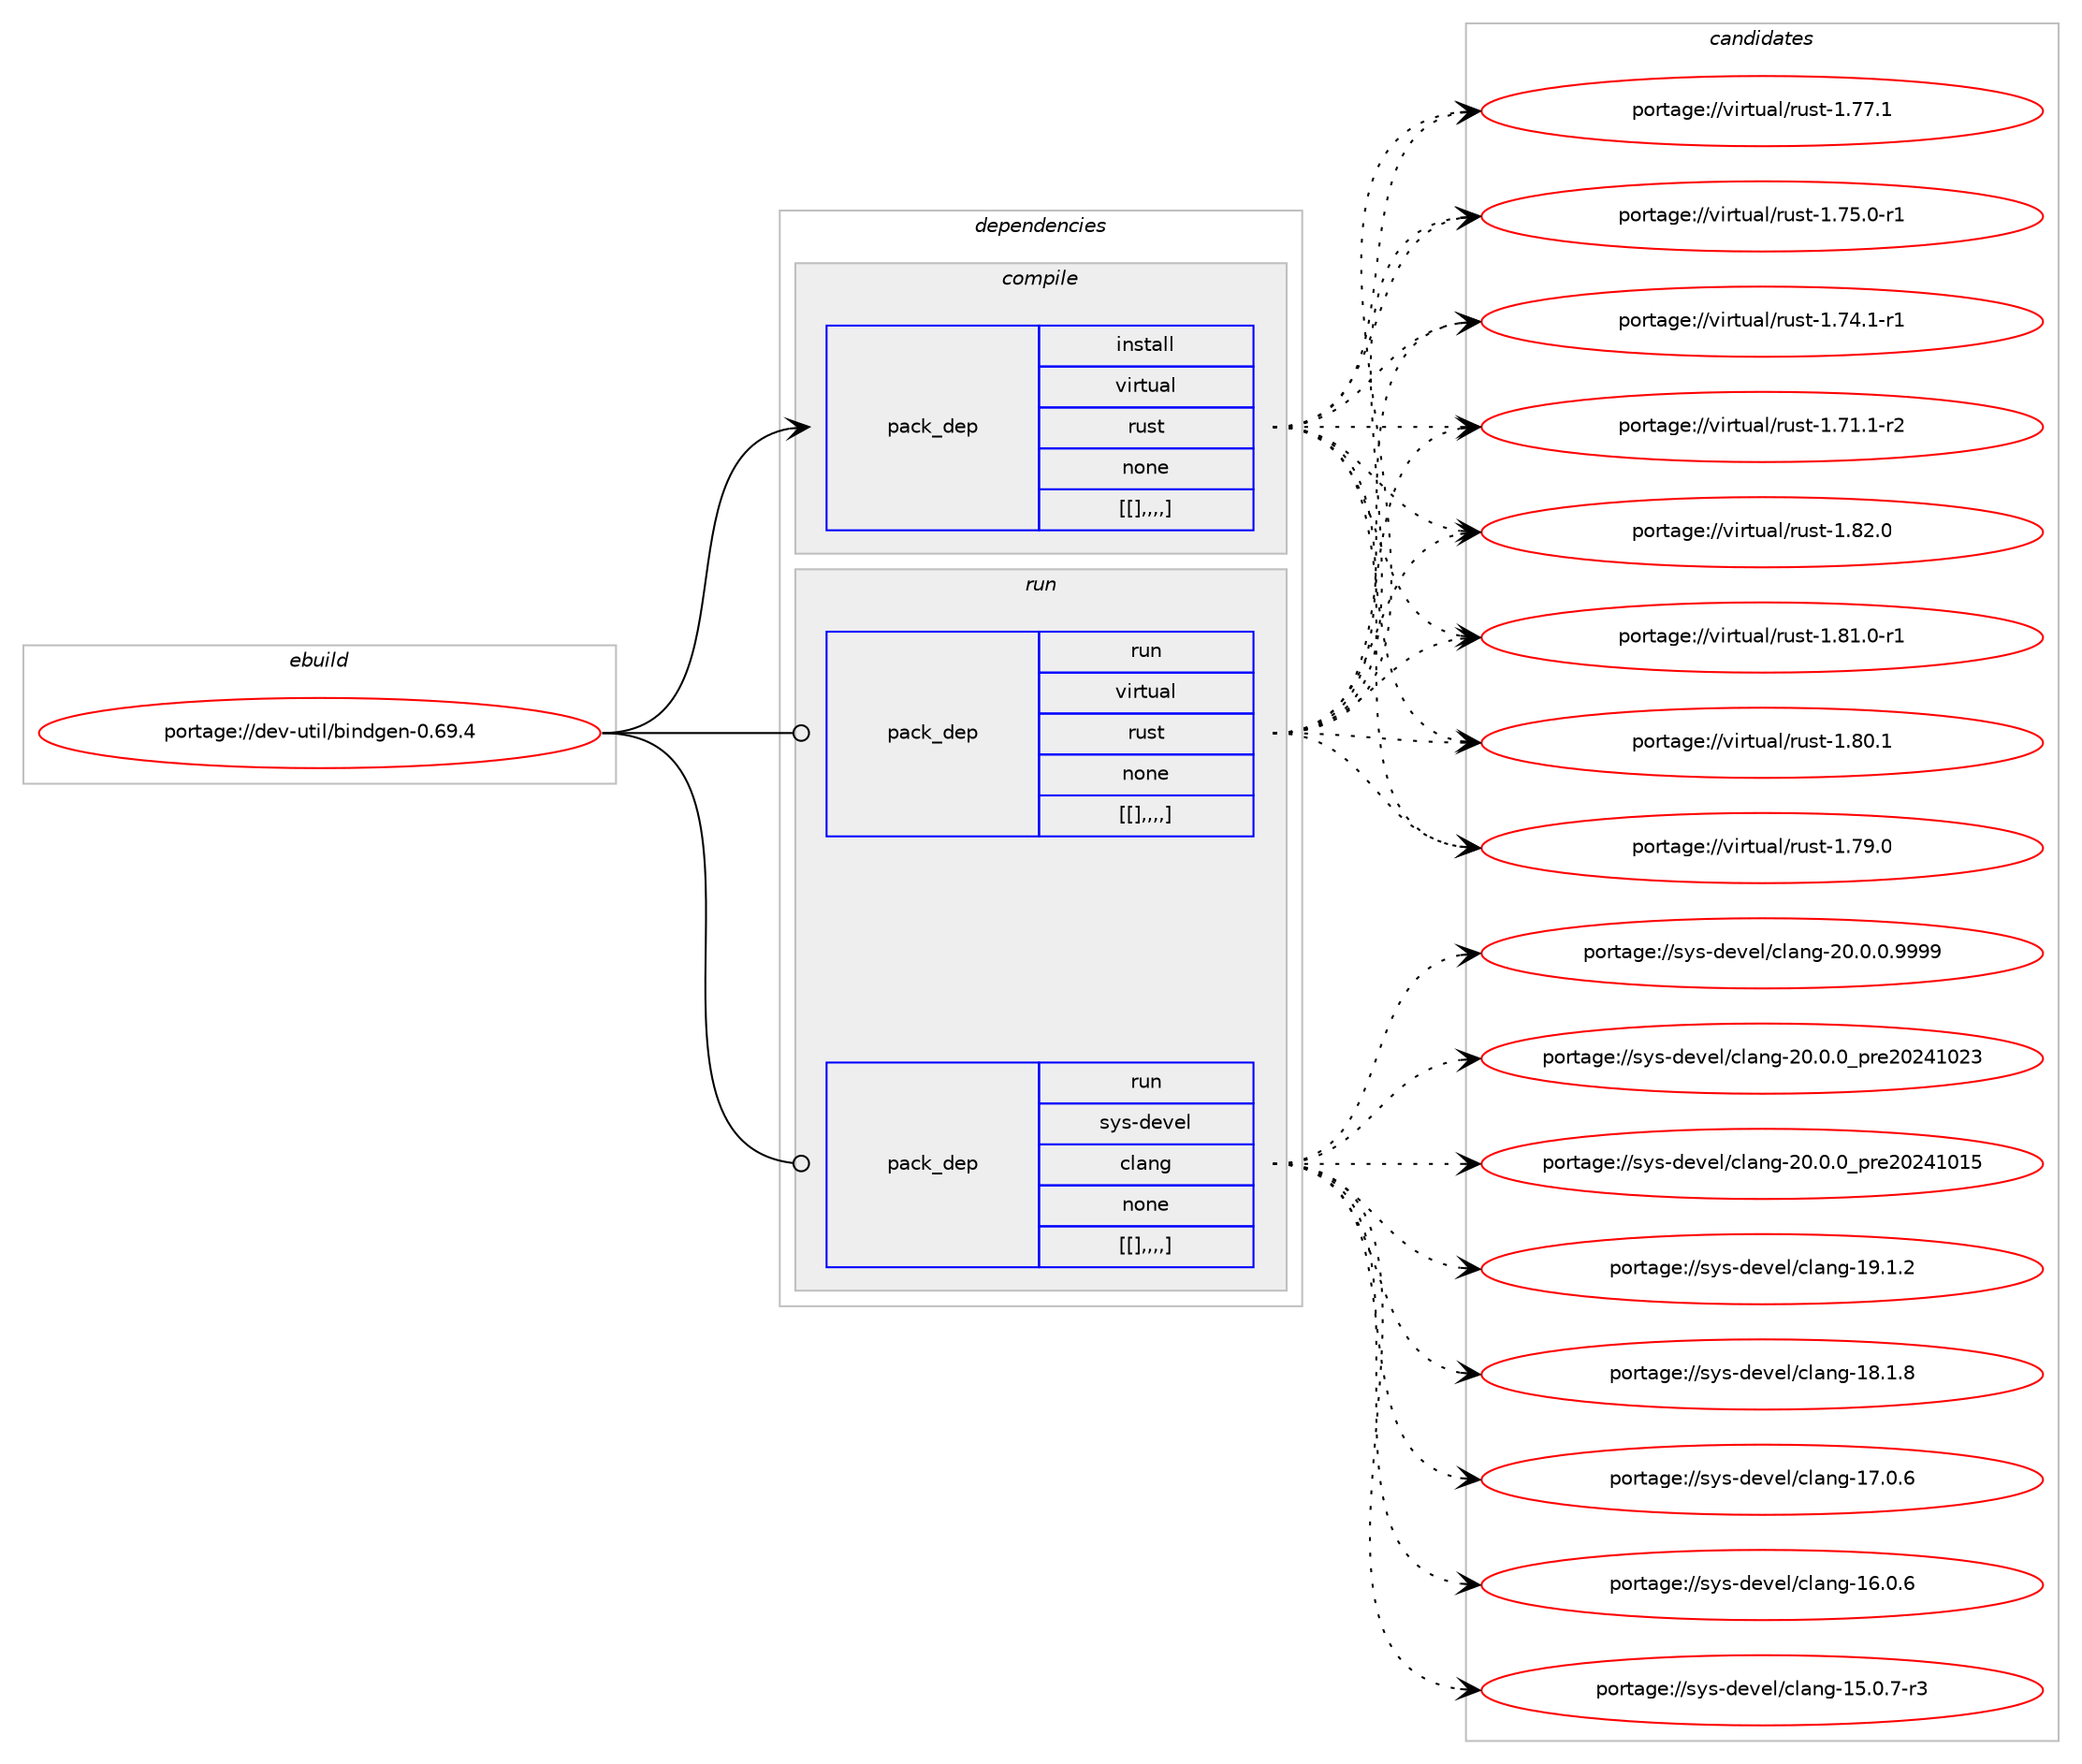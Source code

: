 digraph prolog {

# *************
# Graph options
# *************

newrank=true;
concentrate=true;
compound=true;
graph [rankdir=LR,fontname=Helvetica,fontsize=10,ranksep=1.5];#, ranksep=2.5, nodesep=0.2];
edge  [arrowhead=vee];
node  [fontname=Helvetica,fontsize=10];

# **********
# The ebuild
# **********

subgraph cluster_leftcol {
color=gray;
label=<<i>ebuild</i>>;
id [label="portage://dev-util/bindgen-0.69.4", color=red, width=4, href="../dev-util/bindgen-0.69.4.svg"];
}

# ****************
# The dependencies
# ****************

subgraph cluster_midcol {
color=gray;
label=<<i>dependencies</i>>;
subgraph cluster_compile {
fillcolor="#eeeeee";
style=filled;
label=<<i>compile</i>>;
subgraph pack157688 {
dependency223303 [label=<<TABLE BORDER="0" CELLBORDER="1" CELLSPACING="0" CELLPADDING="4" WIDTH="220"><TR><TD ROWSPAN="6" CELLPADDING="30">pack_dep</TD></TR><TR><TD WIDTH="110">install</TD></TR><TR><TD>virtual</TD></TR><TR><TD>rust</TD></TR><TR><TD>none</TD></TR><TR><TD>[[],,,,]</TD></TR></TABLE>>, shape=none, color=blue];
}
id:e -> dependency223303:w [weight=20,style="solid",arrowhead="vee"];
}
subgraph cluster_compileandrun {
fillcolor="#eeeeee";
style=filled;
label=<<i>compile and run</i>>;
}
subgraph cluster_run {
fillcolor="#eeeeee";
style=filled;
label=<<i>run</i>>;
subgraph pack157695 {
dependency223317 [label=<<TABLE BORDER="0" CELLBORDER="1" CELLSPACING="0" CELLPADDING="4" WIDTH="220"><TR><TD ROWSPAN="6" CELLPADDING="30">pack_dep</TD></TR><TR><TD WIDTH="110">run</TD></TR><TR><TD>sys-devel</TD></TR><TR><TD>clang</TD></TR><TR><TD>none</TD></TR><TR><TD>[[],,,,]</TD></TR></TABLE>>, shape=none, color=blue];
}
id:e -> dependency223317:w [weight=20,style="solid",arrowhead="odot"];
subgraph pack157707 {
dependency223328 [label=<<TABLE BORDER="0" CELLBORDER="1" CELLSPACING="0" CELLPADDING="4" WIDTH="220"><TR><TD ROWSPAN="6" CELLPADDING="30">pack_dep</TD></TR><TR><TD WIDTH="110">run</TD></TR><TR><TD>virtual</TD></TR><TR><TD>rust</TD></TR><TR><TD>none</TD></TR><TR><TD>[[],,,,]</TD></TR></TABLE>>, shape=none, color=blue];
}
id:e -> dependency223328:w [weight=20,style="solid",arrowhead="odot"];
}
}

# **************
# The candidates
# **************

subgraph cluster_choices {
rank=same;
color=gray;
label=<<i>candidates</i>>;

subgraph choice157592 {
color=black;
nodesep=1;
choice118105114116117971084711411711511645494656504648 [label="portage://virtual/rust-1.82.0", color=red, width=4,href="../virtual/rust-1.82.0.svg"];
choice1181051141161179710847114117115116454946564946484511449 [label="portage://virtual/rust-1.81.0-r1", color=red, width=4,href="../virtual/rust-1.81.0-r1.svg"];
choice118105114116117971084711411711511645494656484649 [label="portage://virtual/rust-1.80.1", color=red, width=4,href="../virtual/rust-1.80.1.svg"];
choice118105114116117971084711411711511645494655574648 [label="portage://virtual/rust-1.79.0", color=red, width=4,href="../virtual/rust-1.79.0.svg"];
choice118105114116117971084711411711511645494655554649 [label="portage://virtual/rust-1.77.1", color=red, width=4,href="../virtual/rust-1.77.1.svg"];
choice1181051141161179710847114117115116454946555346484511449 [label="portage://virtual/rust-1.75.0-r1", color=red, width=4,href="../virtual/rust-1.75.0-r1.svg"];
choice1181051141161179710847114117115116454946555246494511449 [label="portage://virtual/rust-1.74.1-r1", color=red, width=4,href="../virtual/rust-1.74.1-r1.svg"];
choice1181051141161179710847114117115116454946554946494511450 [label="portage://virtual/rust-1.71.1-r2", color=red, width=4,href="../virtual/rust-1.71.1-r2.svg"];
dependency223303:e -> choice118105114116117971084711411711511645494656504648:w [style=dotted,weight="100"];
dependency223303:e -> choice1181051141161179710847114117115116454946564946484511449:w [style=dotted,weight="100"];
dependency223303:e -> choice118105114116117971084711411711511645494656484649:w [style=dotted,weight="100"];
dependency223303:e -> choice118105114116117971084711411711511645494655574648:w [style=dotted,weight="100"];
dependency223303:e -> choice118105114116117971084711411711511645494655554649:w [style=dotted,weight="100"];
dependency223303:e -> choice1181051141161179710847114117115116454946555346484511449:w [style=dotted,weight="100"];
dependency223303:e -> choice1181051141161179710847114117115116454946555246494511449:w [style=dotted,weight="100"];
dependency223303:e -> choice1181051141161179710847114117115116454946554946494511450:w [style=dotted,weight="100"];
}
subgraph choice157596 {
color=black;
nodesep=1;
choice11512111545100101118101108479910897110103455048464846484657575757 [label="portage://sys-devel/clang-20.0.0.9999", color=red, width=4,href="../sys-devel/clang-20.0.0.9999.svg"];
choice1151211154510010111810110847991089711010345504846484648951121141015048505249485051 [label="portage://sys-devel/clang-20.0.0_pre20241023", color=red, width=4,href="../sys-devel/clang-20.0.0_pre20241023.svg"];
choice1151211154510010111810110847991089711010345504846484648951121141015048505249484953 [label="portage://sys-devel/clang-20.0.0_pre20241015", color=red, width=4,href="../sys-devel/clang-20.0.0_pre20241015.svg"];
choice1151211154510010111810110847991089711010345495746494650 [label="portage://sys-devel/clang-19.1.2", color=red, width=4,href="../sys-devel/clang-19.1.2.svg"];
choice1151211154510010111810110847991089711010345495646494656 [label="portage://sys-devel/clang-18.1.8", color=red, width=4,href="../sys-devel/clang-18.1.8.svg"];
choice1151211154510010111810110847991089711010345495546484654 [label="portage://sys-devel/clang-17.0.6", color=red, width=4,href="../sys-devel/clang-17.0.6.svg"];
choice1151211154510010111810110847991089711010345495446484654 [label="portage://sys-devel/clang-16.0.6", color=red, width=4,href="../sys-devel/clang-16.0.6.svg"];
choice11512111545100101118101108479910897110103454953464846554511451 [label="portage://sys-devel/clang-15.0.7-r3", color=red, width=4,href="../sys-devel/clang-15.0.7-r3.svg"];
dependency223317:e -> choice11512111545100101118101108479910897110103455048464846484657575757:w [style=dotted,weight="100"];
dependency223317:e -> choice1151211154510010111810110847991089711010345504846484648951121141015048505249485051:w [style=dotted,weight="100"];
dependency223317:e -> choice1151211154510010111810110847991089711010345504846484648951121141015048505249484953:w [style=dotted,weight="100"];
dependency223317:e -> choice1151211154510010111810110847991089711010345495746494650:w [style=dotted,weight="100"];
dependency223317:e -> choice1151211154510010111810110847991089711010345495646494656:w [style=dotted,weight="100"];
dependency223317:e -> choice1151211154510010111810110847991089711010345495546484654:w [style=dotted,weight="100"];
dependency223317:e -> choice1151211154510010111810110847991089711010345495446484654:w [style=dotted,weight="100"];
dependency223317:e -> choice11512111545100101118101108479910897110103454953464846554511451:w [style=dotted,weight="100"];
}
subgraph choice157605 {
color=black;
nodesep=1;
choice118105114116117971084711411711511645494656504648 [label="portage://virtual/rust-1.82.0", color=red, width=4,href="../virtual/rust-1.82.0.svg"];
choice1181051141161179710847114117115116454946564946484511449 [label="portage://virtual/rust-1.81.0-r1", color=red, width=4,href="../virtual/rust-1.81.0-r1.svg"];
choice118105114116117971084711411711511645494656484649 [label="portage://virtual/rust-1.80.1", color=red, width=4,href="../virtual/rust-1.80.1.svg"];
choice118105114116117971084711411711511645494655574648 [label="portage://virtual/rust-1.79.0", color=red, width=4,href="../virtual/rust-1.79.0.svg"];
choice118105114116117971084711411711511645494655554649 [label="portage://virtual/rust-1.77.1", color=red, width=4,href="../virtual/rust-1.77.1.svg"];
choice1181051141161179710847114117115116454946555346484511449 [label="portage://virtual/rust-1.75.0-r1", color=red, width=4,href="../virtual/rust-1.75.0-r1.svg"];
choice1181051141161179710847114117115116454946555246494511449 [label="portage://virtual/rust-1.74.1-r1", color=red, width=4,href="../virtual/rust-1.74.1-r1.svg"];
choice1181051141161179710847114117115116454946554946494511450 [label="portage://virtual/rust-1.71.1-r2", color=red, width=4,href="../virtual/rust-1.71.1-r2.svg"];
dependency223328:e -> choice118105114116117971084711411711511645494656504648:w [style=dotted,weight="100"];
dependency223328:e -> choice1181051141161179710847114117115116454946564946484511449:w [style=dotted,weight="100"];
dependency223328:e -> choice118105114116117971084711411711511645494656484649:w [style=dotted,weight="100"];
dependency223328:e -> choice118105114116117971084711411711511645494655574648:w [style=dotted,weight="100"];
dependency223328:e -> choice118105114116117971084711411711511645494655554649:w [style=dotted,weight="100"];
dependency223328:e -> choice1181051141161179710847114117115116454946555346484511449:w [style=dotted,weight="100"];
dependency223328:e -> choice1181051141161179710847114117115116454946555246494511449:w [style=dotted,weight="100"];
dependency223328:e -> choice1181051141161179710847114117115116454946554946494511450:w [style=dotted,weight="100"];
}
}

}

